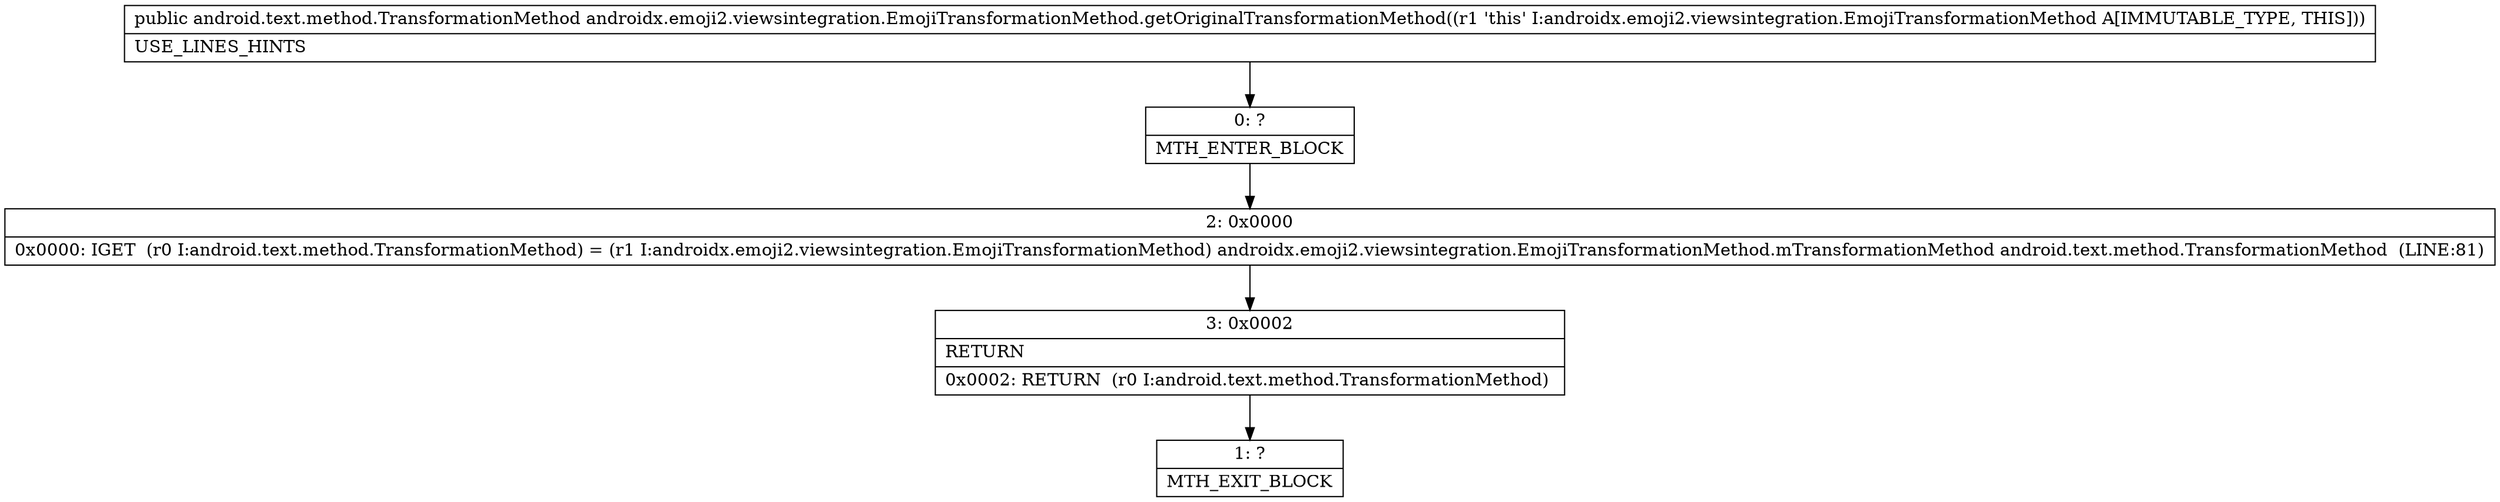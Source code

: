digraph "CFG forandroidx.emoji2.viewsintegration.EmojiTransformationMethod.getOriginalTransformationMethod()Landroid\/text\/method\/TransformationMethod;" {
Node_0 [shape=record,label="{0\:\ ?|MTH_ENTER_BLOCK\l}"];
Node_2 [shape=record,label="{2\:\ 0x0000|0x0000: IGET  (r0 I:android.text.method.TransformationMethod) = (r1 I:androidx.emoji2.viewsintegration.EmojiTransformationMethod) androidx.emoji2.viewsintegration.EmojiTransformationMethod.mTransformationMethod android.text.method.TransformationMethod  (LINE:81)\l}"];
Node_3 [shape=record,label="{3\:\ 0x0002|RETURN\l|0x0002: RETURN  (r0 I:android.text.method.TransformationMethod) \l}"];
Node_1 [shape=record,label="{1\:\ ?|MTH_EXIT_BLOCK\l}"];
MethodNode[shape=record,label="{public android.text.method.TransformationMethod androidx.emoji2.viewsintegration.EmojiTransformationMethod.getOriginalTransformationMethod((r1 'this' I:androidx.emoji2.viewsintegration.EmojiTransformationMethod A[IMMUTABLE_TYPE, THIS]))  | USE_LINES_HINTS\l}"];
MethodNode -> Node_0;Node_0 -> Node_2;
Node_2 -> Node_3;
Node_3 -> Node_1;
}

